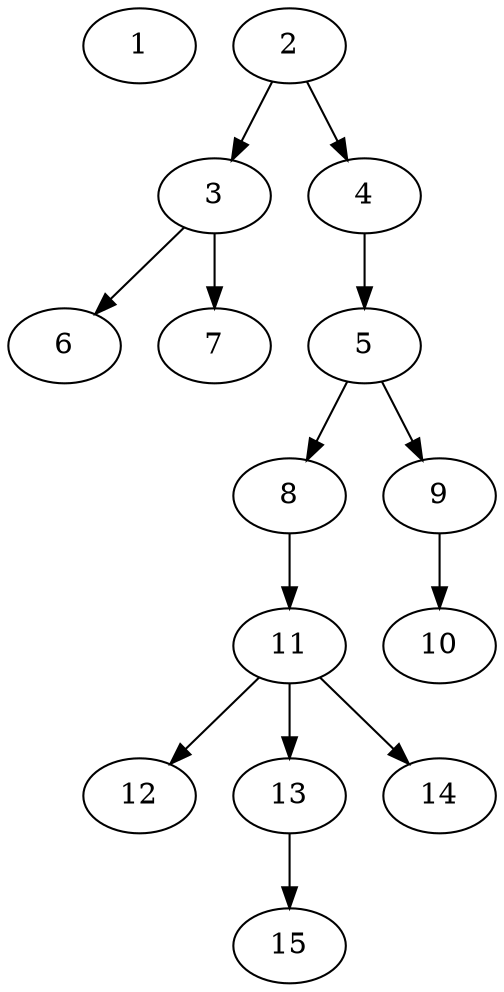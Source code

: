 // DAG automatically generated by daggen at Thu Oct  3 13:59:27 2019
// ./daggen --dot -n 15 --ccr 0.5 --fat 0.5 --regular 0.9 --density 0.5 --mindata 5242880 --maxdata 52428800 
digraph G {
  1 [size="12576768", alpha="0.10", expect_size="6288384"] 
  2 [size="104378368", alpha="0.12", expect_size="52189184"] 
  2 -> 3 [size ="52189184"]
  2 -> 4 [size ="52189184"]
  3 [size="33826816", alpha="0.01", expect_size="16913408"] 
  3 -> 6 [size ="16913408"]
  3 -> 7 [size ="16913408"]
  4 [size="97449984", alpha="0.02", expect_size="48724992"] 
  4 -> 5 [size ="48724992"]
  5 [size="59750400", alpha="0.12", expect_size="29875200"] 
  5 -> 8 [size ="29875200"]
  5 -> 9 [size ="29875200"]
  6 [size="99706880", alpha="0.17", expect_size="49853440"] 
  7 [size="62552064", alpha="0.16", expect_size="31276032"] 
  8 [size="58853376", alpha="0.06", expect_size="29426688"] 
  8 -> 11 [size ="29426688"]
  9 [size="78452736", alpha="0.05", expect_size="39226368"] 
  9 -> 10 [size ="39226368"]
  10 [size="29339648", alpha="0.01", expect_size="14669824"] 
  11 [size="12681216", alpha="0.17", expect_size="6340608"] 
  11 -> 12 [size ="6340608"]
  11 -> 13 [size ="6340608"]
  11 -> 14 [size ="6340608"]
  12 [size="58458112", alpha="0.01", expect_size="29229056"] 
  13 [size="21387264", alpha="0.08", expect_size="10693632"] 
  13 -> 15 [size ="10693632"]
  14 [size="28282880", alpha="0.16", expect_size="14141440"] 
  15 [size="39008256", alpha="0.16", expect_size="19504128"] 
}
